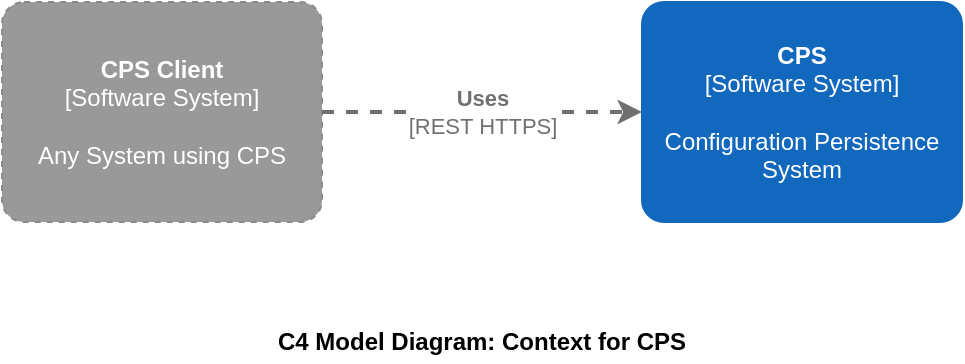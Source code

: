 <mxfile compressed="false" version="14.4.3" type="device" pages="3">
  <diagram id="m9N0mG9oFokUhv817xMF" name="1 - Context">
    <mxGraphModel dx="1106" dy="430" grid="1" gridSize="10" guides="1" tooltips="1" connect="1" arrows="1" fold="1" page="0" pageScale="1" pageWidth="850" pageHeight="1100" math="0" shadow="0">
      <root>
        <mxCell id="aLPJSoMjrsKFrPPUY9yP-0" />
        <mxCell id="aLPJSoMjrsKFrPPUY9yP-1" parent="aLPJSoMjrsKFrPPUY9yP-0" />
        <object c4Name="CPS" c4Type="Software System" c4Description="Configuration Persistence System" label="&lt;b&gt;%c4Name%&lt;/b&gt;&lt;div&gt;[%c4Type%]&lt;/div&gt;&lt;br&gt;&lt;div&gt;%c4Description%&lt;/div&gt;" placeholders="1" id="n7QvrF7pLT_NwNc0QIQK-0">
          <mxCell style="rounded=1;whiteSpace=wrap;html=1;labelBackgroundColor=none;fillColor=#1168BD;fontColor=#ffffff;align=center;arcSize=10;strokeColor=#1168BD;metaEdit=1;metaData={&quot;c4Type&quot;:{&quot;editable&quot;:false}};points=[[0.25,0,0],[0.5,0,0],[0.75,0,0],[1,0.25,0],[1,0.5,0],[1,0.75,0],[0.75,1,0],[0.5,1,0],[0.25,1,0],[0,0.75,0],[0,0.5,0],[0,0.25,0]];" parent="aLPJSoMjrsKFrPPUY9yP-1" vertex="1">
            <mxGeometry x="600" y="520" width="160" height="110.0" as="geometry" />
          </mxCell>
        </object>
        <object placeholders="1" c4Name="CPS Client" c4Type="Software System" c4Description="Any System using CPS" label="&lt;b&gt;%c4Name%&lt;/b&gt;&lt;div&gt;[%c4Type%]&lt;/div&gt;&lt;br&gt;&lt;div&gt;%c4Description%&lt;/div&gt;" id="n7QvrF7pLT_NwNc0QIQK-1">
          <mxCell style="rounded=1;whiteSpace=wrap;html=1;labelBackgroundColor=none;fillColor=#999999;fontColor=#ffffff;align=center;arcSize=10;strokeColor=#8A8A8A;metaEdit=1;metaData={&quot;c4Type&quot;:{&quot;editable&quot;:false}};points=[[0.25,0,0],[0.5,0,0],[0.75,0,0],[1,0.25,0],[1,0.5,0],[1,0.75,0],[0.75,1,0],[0.5,1,0],[0.25,1,0],[0,0.75,0],[0,0.5,0],[0,0.25,0]];dashed=1;" parent="aLPJSoMjrsKFrPPUY9yP-1" vertex="1">
            <mxGeometry x="280" y="520" width="160" height="110.0" as="geometry" />
          </mxCell>
        </object>
        <object placeholders="1" c4Type="Relationship" c4Technology="REST HTTPS" c4Description="Uses" label="&lt;div style=&quot;text-align: left&quot;&gt;&lt;div style=&quot;text-align: center&quot;&gt;&lt;b&gt;%c4Description%&lt;/b&gt;&lt;/div&gt;&lt;div style=&quot;text-align: center&quot;&gt;[%c4Technology%]&lt;/div&gt;&lt;/div&gt;" id="n7QvrF7pLT_NwNc0QIQK-2">
          <mxCell style="edgeStyle=none;rounded=0;html=1;jettySize=auto;orthogonalLoop=1;strokeColor=#707070;strokeWidth=2;fontColor=#707070;jumpStyle=none;dashed=1;metaEdit=1;metaData={&quot;c4Type&quot;:{&quot;editable&quot;:false}};" parent="aLPJSoMjrsKFrPPUY9yP-1" source="n7QvrF7pLT_NwNc0QIQK-1" target="n7QvrF7pLT_NwNc0QIQK-0" edge="1">
            <mxGeometry width="160" relative="1" as="geometry">
              <mxPoint x="560" y="620" as="sourcePoint" />
              <mxPoint x="720" y="620" as="targetPoint" />
            </mxGeometry>
          </mxCell>
        </object>
        <mxCell id="n7QvrF7pLT_NwNc0QIQK-3" value="&lt;b&gt;C4 Model Diagram: Context for CPS &lt;br&gt;&lt;/b&gt;" style="text;html=1;strokeColor=none;fillColor=none;align=center;verticalAlign=middle;whiteSpace=wrap;rounded=0;" parent="aLPJSoMjrsKFrPPUY9yP-1" vertex="1">
          <mxGeometry x="280" y="680" width="480" height="20" as="geometry" />
        </mxCell>
      </root>
    </mxGraphModel>
  </diagram>
  <diagram name="2 - Container" id="JPY2NUiZugRRU_b5vx4t">
    <mxGraphModel dx="1426" dy="930" grid="1" gridSize="10" guides="1" tooltips="1" connect="1" arrows="1" fold="1" page="1" pageScale="1" pageWidth="1600" pageHeight="900" math="0" shadow="0">
      <root>
        <mxCell id="aygrpSqbkkOvzgApTluy-0" />
        <mxCell id="aygrpSqbkkOvzgApTluy-1" parent="aygrpSqbkkOvzgApTluy-0" />
        <object placeholders="1" c4Name="CPS" c4Type="ExecutionEnvironment" c4Application="Software System" label="&lt;div style=&quot;&quot;&gt;%c4Name%&lt;/div&gt;&lt;div style=&quot;&quot;&gt;[%c4Application%]&lt;/div&gt;" id="VvXDDabhtIrAP30ouDCn-6">
          <mxCell style="rounded=1;whiteSpace=wrap;html=1;labelBackgroundColor=none;fontColor=#000000;align=left;arcSize=5;strokeColor=#000000;verticalAlign=bottom;metaEdit=1;metaData={&quot;c4Type&quot;:{&quot;editable&quot;:false}};points=[[0.25,0,0],[0.5,0,0],[0.75,0,0],[1,0.25,0],[1,0.5,0],[1,0.75,0],[0.75,1,0],[0.5,1,0],[0.25,1,0],[0,0.75,0],[0,0.5,0],[0,0.25,0]];dashed=1;fillColor=none;fontStyle=1;spacingLeft=20;spacingBottom=10;" parent="aygrpSqbkkOvzgApTluy-1" vertex="1">
            <mxGeometry x="560" y="40" width="680" height="660" as="geometry" />
          </mxCell>
        </object>
        <object placeholders="1" c4Name="CPS" c4Type="Container" c4Technology="Spring Boot Web Application" c4Description="CPS Core &amp; NCMP" label="&lt;b&gt;%c4Name%&lt;/b&gt;&lt;div&gt;[%c4Type%: %c4Technology%]&lt;/div&gt;&lt;br&gt;&lt;div&gt;%c4Description%&lt;/div&gt;" id="VvXDDabhtIrAP30ouDCn-0">
          <mxCell style="rounded=1;whiteSpace=wrap;html=1;labelBackgroundColor=none;fillColor=#438DD5;fontColor=#ffffff;align=center;arcSize=10;strokeColor=#3C7FC0;metaEdit=1;metaData={&quot;c4Type&quot;:{&quot;editable&quot;:false}};points=[[0.25,0,0],[0.5,0,0],[0.75,0,0],[1,0.25,0],[1,0.5,0],[1,0.75,0],[0.75,1,0],[0.5,1,0],[0.25,1,0],[0,0.75,0],[0,0.5,0],[0,0.25,0]];" parent="aygrpSqbkkOvzgApTluy-1" vertex="1">
            <mxGeometry x="600" y="80" width="240" height="160" as="geometry" />
          </mxCell>
        </object>
        <object placeholders="1" c4Name="CPS Temporal" c4Type="Container" c4Technology="Spring Boot Web Application" c4Description="Manages configuration and state data in time oriented perspective:&#xa;&#xa;* Persists event data received from Kafka&#xa;* Provide a REST API to retrieve data" label="&lt;b&gt;%c4Name%&lt;/b&gt;&lt;div&gt;[%c4Type%: %c4Technology%]&lt;/div&gt;&lt;br&gt;&lt;div&gt;%c4Description%&lt;/div&gt;" id="VvXDDabhtIrAP30ouDCn-1">
          <mxCell style="rounded=1;whiteSpace=wrap;html=1;labelBackgroundColor=none;fillColor=#438DD5;fontColor=#ffffff;align=center;arcSize=10;strokeColor=#3C7FC0;metaEdit=1;metaData={&quot;c4Type&quot;:{&quot;editable&quot;:false}};points=[[0.25,0,0],[0.5,0,0],[0.75,0,0],[1,0.25,0],[1,0.5,0],[1,0.75,0],[0.75,1,0],[0.5,1,0],[0.25,1,0],[0,0.75,0],[0,0.5,0],[0,0.25,0]];" parent="aygrpSqbkkOvzgApTluy-1" vertex="1">
            <mxGeometry x="600" y="480" width="240" height="160" as="geometry" />
          </mxCell>
        </object>
        <object placeholders="1" c4Type="Database" c4Technology="Relational Database" c4Description="Stores Yang models and data instances for configurations and states" label="%c4Type%&lt;div&gt;[Container:&amp;nbsp;%c4Technology%]&lt;/div&gt;&lt;br&gt;&lt;div&gt;%c4Description%&lt;/div&gt;" id="DYcEJ0gAoB4SbPcNFGhD-0">
          <mxCell style="shape=cylinder;whiteSpace=wrap;html=1;boundedLbl=1;rounded=0;labelBackgroundColor=none;fillColor=#76608a;fontSize=12;fontColor=#ffffff;align=center;strokeColor=#432D57;metaEdit=1;points=[[0.5,0,0],[1,0.25,0],[1,0.5,0],[1,0.75,0],[0.5,1,0],[0,0.75,0],[0,0.5,0],[0,0.25,0]];metaData={&quot;c4Type&quot;:{&quot;editable&quot;:false}};dashed=1;" parent="aygrpSqbkkOvzgApTluy-1" vertex="1">
            <mxGeometry x="1040" y="80" width="160" height="160" as="geometry" />
          </mxCell>
        </object>
        <object placeholders="1" c4Type="Database" c4Technology="Time-series Database" c4Description="Stores time-series data for configuations and states" label="%c4Type%&lt;div&gt;[Container:&amp;nbsp;%c4Technology%]&lt;/div&gt;&lt;br&gt;&lt;div&gt;%c4Description%&lt;/div&gt;" id="DYcEJ0gAoB4SbPcNFGhD-1">
          <mxCell style="shape=cylinder;whiteSpace=wrap;html=1;boundedLbl=1;rounded=0;labelBackgroundColor=none;fillColor=#76608a;fontSize=12;fontColor=#ffffff;align=center;strokeColor=#432D57;metaEdit=1;points=[[0.5,0,0],[1,0.25,0],[1,0.5,0],[1,0.75,0],[0.5,1,0],[0,0.75,0],[0,0.5,0],[0,0.25,0]];metaData={&quot;c4Type&quot;:{&quot;editable&quot;:false}};dashed=1;" parent="aygrpSqbkkOvzgApTluy-1" vertex="1">
            <mxGeometry x="1040" y="480" width="160" height="160" as="geometry" />
          </mxCell>
        </object>
        <object placeholders="1" c4Type="Relationship" c4Technology="Kafka" c4Description="Publishes data updated events" label="&lt;div style=&quot;text-align: left&quot;&gt;&lt;div style=&quot;text-align: center&quot;&gt;&lt;b&gt;%c4Description%&lt;/b&gt;&lt;/div&gt;&lt;div style=&quot;text-align: center&quot;&gt;[%c4Technology%]&lt;/div&gt;&lt;/div&gt;" id="DYcEJ0gAoB4SbPcNFGhD-4">
          <mxCell style="edgeStyle=none;rounded=0;html=1;jettySize=auto;orthogonalLoop=1;strokeColor=#707070;strokeWidth=2;fontColor=#707070;jumpStyle=none;dashed=1;metaEdit=1;metaData={&quot;c4Type&quot;:{&quot;editable&quot;:false}};" parent="aygrpSqbkkOvzgApTluy-1" source="VvXDDabhtIrAP30ouDCn-0" edge="1">
            <mxGeometry width="160" relative="1" as="geometry">
              <mxPoint x="840" y="140" as="sourcePoint" />
              <mxPoint x="720" y="320" as="targetPoint" />
            </mxGeometry>
          </mxCell>
        </object>
        <object placeholders="1" c4Type="Relationship" c4Technology="JDBC" c4Description="Reads from and writes to" label="&lt;div style=&quot;text-align: left&quot;&gt;&lt;div style=&quot;text-align: center&quot;&gt;&lt;b&gt;%c4Description%&lt;/b&gt;&lt;/div&gt;&lt;div style=&quot;text-align: center&quot;&gt;[%c4Technology%]&lt;/div&gt;&lt;/div&gt;" id="DYcEJ0gAoB4SbPcNFGhD-6">
          <mxCell style="edgeStyle=none;rounded=0;html=1;jettySize=auto;orthogonalLoop=1;strokeColor=#707070;strokeWidth=2;fontColor=#707070;jumpStyle=none;dashed=1;metaEdit=1;metaData={&quot;c4Type&quot;:{&quot;editable&quot;:false}};" parent="aygrpSqbkkOvzgApTluy-1" source="VvXDDabhtIrAP30ouDCn-1" target="DYcEJ0gAoB4SbPcNFGhD-1" edge="1">
            <mxGeometry width="160" relative="1" as="geometry">
              <mxPoint x="840" y="350" as="sourcePoint" />
              <mxPoint x="1000" y="350" as="targetPoint" />
            </mxGeometry>
          </mxCell>
        </object>
        <object placeholders="1" c4Type="Relationship" c4Technology="JDBC" c4Description="Reads from and writes to" label="&lt;div style=&quot;text-align: left&quot;&gt;&lt;div style=&quot;text-align: center&quot;&gt;&lt;b&gt;%c4Description%&lt;/b&gt;&lt;/div&gt;&lt;div style=&quot;text-align: center&quot;&gt;[%c4Technology%]&lt;/div&gt;&lt;/div&gt;" id="DYcEJ0gAoB4SbPcNFGhD-7">
          <mxCell style="edgeStyle=none;rounded=0;html=1;jettySize=auto;orthogonalLoop=1;strokeColor=#707070;strokeWidth=2;fontColor=#707070;jumpStyle=none;dashed=1;metaEdit=1;metaData={&quot;c4Type&quot;:{&quot;editable&quot;:false}};exitX=1;exitY=0.5;exitDx=0;exitDy=0;exitPerimeter=0;" parent="aygrpSqbkkOvzgApTluy-1" source="VvXDDabhtIrAP30ouDCn-0" target="DYcEJ0gAoB4SbPcNFGhD-0" edge="1">
            <mxGeometry width="160" relative="1" as="geometry">
              <mxPoint x="840" y="140" as="sourcePoint" />
              <mxPoint x="1000" y="140" as="targetPoint" />
            </mxGeometry>
          </mxCell>
        </object>
        <object placeholders="1" c4Name="" c4Type="Container" c4Technology="Kafka" c4Description="Event Streaming Platform" label="&lt;b&gt;%c4Name%&lt;/b&gt;&lt;div&gt;[%c4Type%: %c4Technology%]&lt;/div&gt;&lt;br&gt;&lt;div&gt;%c4Description%&lt;/div&gt;" id="LbQYKKQB3BOqP23mHoh8-0">
          <mxCell style="rounded=1;whiteSpace=wrap;html=1;labelBackgroundColor=none;fillColor=#76608a;fontColor=#ffffff;align=center;arcSize=10;strokeColor=#432D57;metaEdit=1;metaData={&quot;c4Type&quot;:{&quot;editable&quot;:false}};points=[[0.25,0,0],[0.5,0,0],[0.75,0,0],[1,0.25,0],[1,0.5,0],[1,0.75,0],[0.75,1,0],[0.5,1,0],[0.25,1,0],[0,0.75,0],[0,0.5,0],[0,0.25,0]];dashed=1;" parent="aygrpSqbkkOvzgApTluy-1" vertex="1">
            <mxGeometry x="640" y="320" width="160" height="80" as="geometry" />
          </mxCell>
        </object>
        <object placeholders="1" c4Type="Relationship" c4Technology="Kafka" c4Description="Listens to data updated events" label="&lt;div style=&quot;text-align: left&quot;&gt;&lt;div style=&quot;text-align: center&quot;&gt;&lt;b&gt;%c4Description%&lt;/b&gt;&lt;/div&gt;&lt;div style=&quot;text-align: center&quot;&gt;[%c4Technology%]&lt;/div&gt;&lt;/div&gt;" id="LbQYKKQB3BOqP23mHoh8-1">
          <mxCell style="edgeStyle=none;rounded=0;html=1;entryX=0.5;entryY=1;jettySize=auto;orthogonalLoop=1;strokeColor=#707070;strokeWidth=2;fontColor=#707070;jumpStyle=none;dashed=1;metaEdit=1;metaData={&quot;c4Type&quot;:{&quot;editable&quot;:false}};exitX=0.5;exitY=0;exitDx=0;exitDy=0;exitPerimeter=0;entryDx=0;entryDy=0;entryPerimeter=0;" parent="aygrpSqbkkOvzgApTluy-1" source="VvXDDabhtIrAP30ouDCn-1" target="LbQYKKQB3BOqP23mHoh8-0" edge="1">
            <mxGeometry width="160" relative="1" as="geometry">
              <mxPoint x="690" y="300" as="sourcePoint" />
              <mxPoint x="850" y="300" as="targetPoint" />
            </mxGeometry>
          </mxCell>
        </object>
        <object placeholders="1" c4Name="CPS Client" c4Type="Software System" c4Description="Any System using CPS" label="&lt;b&gt;%c4Name%&lt;/b&gt;&lt;div&gt;[%c4Type%]&lt;/div&gt;&lt;br&gt;&lt;div&gt;%c4Description%&lt;/div&gt;" id="UPsEvz4S6yfWZ1BeWn51-0">
          <mxCell style="rounded=1;whiteSpace=wrap;html=1;labelBackgroundColor=none;fillColor=#999999;fontColor=#ffffff;align=center;arcSize=10;strokeColor=#8A8A8A;metaEdit=1;metaData={&quot;c4Type&quot;:{&quot;editable&quot;:false}};points=[[0.25,0,0],[0.5,0,0],[0.75,0,0],[1,0.25,0],[1,0.5,0],[1,0.75,0],[0.75,1,0],[0.5,1,0],[0.25,1,0],[0,0.75,0],[0,0.5,0],[0,0.25,0]];dashed=1;" parent="aygrpSqbkkOvzgApTluy-1" vertex="1">
            <mxGeometry x="40" y="100" width="200" height="120" as="geometry" />
          </mxCell>
        </object>
        <object placeholders="1" c4Type="Relationship" c4Technology="REST HTTPS" c4Description="Requests to access Yang models (read, write)" label="&lt;div style=&quot;text-align: left&quot;&gt;&lt;div style=&quot;text-align: center&quot;&gt;&lt;b&gt;%c4Description%&lt;/b&gt;&lt;/div&gt;&lt;div style=&quot;text-align: center&quot;&gt;[%c4Technology%]&lt;/div&gt;&lt;/div&gt;" id="UPsEvz4S6yfWZ1BeWn51-2">
          <mxCell style="edgeStyle=none;rounded=0;html=1;jettySize=auto;orthogonalLoop=1;strokeColor=#707070;strokeWidth=2;fontColor=#707070;jumpStyle=none;dashed=1;metaEdit=1;metaData={&quot;c4Type&quot;:{&quot;editable&quot;:false}};exitX=1;exitY=0.25;exitDx=0;exitDy=0;exitPerimeter=0;entryX=0.004;entryY=0.325;entryDx=0;entryDy=0;entryPerimeter=0;" parent="aygrpSqbkkOvzgApTluy-1" source="UPsEvz4S6yfWZ1BeWn51-0" target="VvXDDabhtIrAP30ouDCn-0" edge="1">
            <mxGeometry width="160" relative="1" as="geometry">
              <mxPoint x="550" y="300" as="sourcePoint" />
              <mxPoint x="600" y="141" as="targetPoint" />
            </mxGeometry>
          </mxCell>
        </object>
        <object placeholders="1" c4Type="Relationship" c4Technology="REST HTTPS" c4Description="Requests to access data instances (read only)" label="&lt;div style=&quot;text-align: left&quot;&gt;&lt;div style=&quot;text-align: center&quot;&gt;&lt;b&gt;%c4Description%&lt;/b&gt;&lt;/div&gt;&lt;div style=&quot;text-align: center&quot;&gt;[%c4Technology%]&lt;/div&gt;&lt;/div&gt;" id="UPsEvz4S6yfWZ1BeWn51-3">
          <mxCell style="edgeStyle=none;rounded=0;html=1;jettySize=auto;orthogonalLoop=1;strokeColor=#707070;strokeWidth=2;fontColor=#707070;jumpStyle=none;dashed=1;metaEdit=1;metaData={&quot;c4Type&quot;:{&quot;editable&quot;:false}};exitX=0.5;exitY=1;exitDx=0;exitDy=0;exitPerimeter=0;" parent="aygrpSqbkkOvzgApTluy-1" source="UPsEvz4S6yfWZ1BeWn51-0" target="VvXDDabhtIrAP30ouDCn-1" edge="1">
            <mxGeometry x="0.4" width="160" relative="1" as="geometry">
              <mxPoint x="550" y="300" as="sourcePoint" />
              <mxPoint x="710" y="300" as="targetPoint" />
              <Array as="points">
                <mxPoint x="140" y="560" />
              </Array>
              <mxPoint as="offset" />
            </mxGeometry>
          </mxCell>
        </object>
        <object placeholders="1" c4Type="Relationship" c4Technology="REST HTTPS" c4Description="Requests to access data instances (read, write)&#xa;" label="&lt;div style=&quot;text-align: left&quot;&gt;&lt;div style=&quot;text-align: center&quot;&gt;&lt;b&gt;%c4Description%&lt;/b&gt;&lt;/div&gt;&lt;div style=&quot;text-align: center&quot;&gt;[%c4Technology%]&lt;/div&gt;&lt;/div&gt;" id="UPsEvz4S6yfWZ1BeWn51-5">
          <mxCell style="edgeStyle=none;rounded=0;html=1;jettySize=auto;orthogonalLoop=1;strokeColor=#707070;strokeWidth=2;fontColor=#707070;jumpStyle=none;dashed=1;metaEdit=1;metaData={&quot;c4Type&quot;:{&quot;editable&quot;:false}};entryX=0;entryY=0.706;entryDx=0;entryDy=0;entryPerimeter=0;exitX=1;exitY=0.75;exitDx=0;exitDy=0;exitPerimeter=0;" parent="aygrpSqbkkOvzgApTluy-1" source="UPsEvz4S6yfWZ1BeWn51-0" target="VvXDDabhtIrAP30ouDCn-0" edge="1">
            <mxGeometry width="160" relative="1" as="geometry">
              <mxPoint x="660" y="220" as="sourcePoint" />
              <mxPoint x="820" y="220" as="targetPoint" />
            </mxGeometry>
          </mxCell>
        </object>
        <mxCell id="eIXj7fXunNzJrPNwKd9a-0" value="&lt;b&gt;C4 Model Diagram: Containers for CPS Software System&lt;br&gt;&lt;/b&gt;" style="text;html=1;strokeColor=none;fillColor=none;align=center;verticalAlign=middle;whiteSpace=wrap;rounded=0;" parent="aygrpSqbkkOvzgApTluy-1" vertex="1">
          <mxGeometry x="40" y="720" width="1200" height="20" as="geometry" />
        </mxCell>
      </root>
    </mxGraphModel>
  </diagram>
  <diagram name="3 - Component" id="FSBQ0rRGo3lvYgAvyx9z">
    <mxGraphModel dx="1426" dy="1830" grid="1" gridSize="10" guides="1" tooltips="1" connect="1" arrows="1" fold="1" page="1" pageScale="1" pageWidth="1600" pageHeight="900" math="0" shadow="0">
      <root>
        <mxCell id="pXK3wsoGIggQOLuWKjR7-0" />
        <mxCell id="pXK3wsoGIggQOLuWKjR7-1" parent="pXK3wsoGIggQOLuWKjR7-0" />
        <object placeholders="1" c4Name="CPS Temporal" c4Type="ExecutionEnvironment" c4Application="Container" label="&lt;div style=&quot;text-align: left&quot;&gt;%c4Name%&lt;/div&gt;&lt;div style=&quot;text-align: left&quot;&gt;[%c4Application%]&lt;/div&gt;" id="IK63k8C9VBz3Q7PSkE2y-0">
          <mxCell style="rounded=1;whiteSpace=wrap;html=1;labelBackgroundColor=none;fontColor=#000000;align=left;arcSize=5;strokeColor=#000000;verticalAlign=bottom;metaEdit=1;metaData={&quot;c4Type&quot;:{&quot;editable&quot;:false}};points=[[0.25,0,0],[0.5,0,0],[0.75,0,0],[1,0.25,0],[1,0.5,0],[1,0.75,0],[0.75,1,0],[0.5,1,0],[0.25,1,0],[0,0.75,0],[0,0.5,0],[0,0.25,0]];dashed=1;fillColor=none;fontStyle=1;spacingLeft=20;spacingBottom=10;" parent="pXK3wsoGIggQOLuWKjR7-1" vertex="1">
            <mxGeometry x="280" y="-720" width="1320" height="710" as="geometry" />
          </mxCell>
        </object>
        <object placeholders="1" c4Name="Event Listener" c4Type="Component" c4Technology="package" c4Description="* Listens to data events from dmaap or kafka topics&#xa;* Convert data events to domain entities.&#xa;* Invoke the service to have data corresponding to the event stored." label="&lt;b&gt;%c4Name%&lt;/b&gt;&lt;div&gt;[%c4Type%: %c4Technology%]&lt;/div&gt;&lt;br&gt;&lt;div&gt;%c4Description%&lt;/div&gt;" id="tFX4Mo9XF-j56_hR2olL-0">
          <mxCell style="rounded=1;whiteSpace=wrap;html=1;labelBackgroundColor=none;fillColor=#85BBF0;fontColor=#ffffff;align=center;arcSize=10;strokeColor=#78A8D8;metaEdit=1;metaData={&quot;c4Type&quot;:{&quot;editable&quot;:false}};points=[[0.25,0,0],[0.5,0,0],[0.75,0,0],[1,0.25,0],[1,0.5,0],[1,0.75,0],[0.75,1,0],[0.5,1,0],[0.25,1,0],[0,0.75,0],[0,0.5,0],[0,0.25,0]];shadow=0;glass=0;dashed=1;sketch=0;" parent="pXK3wsoGIggQOLuWKjR7-1" vertex="1">
            <mxGeometry x="556.25" y="-680" width="242.5" height="160" as="geometry" />
          </mxCell>
        </object>
        <object placeholders="1" c4Name="Controller" c4Type="Component" c4Technology="package" c4Description="* Receives rest client query requests with dtos.&#xa;* Converts dtos to domain entities and vice-versa.&#xa;* Invokes service processes.&#xa;* Responds to the client with dtos." label="&lt;b&gt;%c4Name%&lt;/b&gt;&lt;div&gt;[%c4Type%: %c4Technology%]&lt;/div&gt;&lt;br&gt;&lt;div&gt;%c4Description%&lt;/div&gt;" id="tFX4Mo9XF-j56_hR2olL-1">
          <mxCell style="rounded=1;whiteSpace=wrap;html=1;labelBackgroundColor=none;fillColor=#85BBF0;fontColor=#ffffff;align=center;arcSize=10;strokeColor=#78A8D8;metaEdit=1;metaData={&quot;c4Type&quot;:{&quot;editable&quot;:false}};points=[[0.25,0,0],[0.5,0,0],[0.75,0,0],[1,0.25,0],[1,0.5,0],[1,0.75,0],[0.75,1,0],[0.5,1,0],[0.25,1,0],[0,0.75,0],[0,0.5,0],[0,0.25,0]];shadow=0;glass=0;dashed=1;sketch=0;" parent="pXK3wsoGIggQOLuWKjR7-1" vertex="1">
            <mxGeometry x="556.25" y="-440" width="245" height="160" as="geometry" />
          </mxCell>
        </object>
        <object placeholders="1" c4Name="Service" c4Type="Component" c4Technology="package" c4Description="Handles business processing using domain entities for either storing or querying data." label="&lt;b&gt;%c4Name%&lt;/b&gt;&lt;div&gt;[%c4Type%: %c4Technology%]&lt;/div&gt;&lt;br&gt;&lt;div&gt;%c4Description%&lt;/div&gt;" id="tFX4Mo9XF-j56_hR2olL-2">
          <mxCell style="rounded=1;whiteSpace=wrap;html=1;labelBackgroundColor=none;fillColor=#85BBF0;fontColor=#ffffff;align=center;arcSize=10;strokeColor=#78A8D8;metaEdit=1;metaData={&quot;c4Type&quot;:{&quot;editable&quot;:false}};points=[[0.25,0,0],[0.5,0,0],[0.75,0,0],[1,0.25,0],[1,0.5,0],[1,0.75,0],[0.75,1,0],[0.5,1,0],[0.25,1,0],[0,0.75,0],[0,0.5,0],[0,0.25,0]];shadow=0;glass=0;dashed=1;sketch=0;" parent="pXK3wsoGIggQOLuWKjR7-1" vertex="1">
            <mxGeometry x="920" y="-560" width="240" height="160" as="geometry" />
          </mxCell>
        </object>
        <object placeholders="1" c4Name="Repository" c4Type="Component" c4Technology="package" c4Description="Handles data persistance and retrieval to data store by ensuring object relational mapping." label="&lt;b&gt;%c4Name%&lt;/b&gt;&lt;div&gt;[%c4Type%: %c4Technology%]&lt;/div&gt;&lt;br&gt;&lt;div&gt;%c4Description%&lt;/div&gt;" id="tFX4Mo9XF-j56_hR2olL-3">
          <mxCell style="rounded=1;whiteSpace=wrap;html=1;labelBackgroundColor=none;fillColor=#85BBF0;fontColor=#ffffff;align=center;arcSize=10;strokeColor=#78A8D8;metaEdit=1;metaData={&quot;c4Type&quot;:{&quot;editable&quot;:false}};points=[[0.25,0,0],[0.5,0,0],[0.75,0,0],[1,0.25,0],[1,0.5,0],[1,0.75,0],[0.75,1,0],[0.5,1,0],[0.25,1,0],[0,0.75,0],[0,0.5,0],[0,0.25,0]];shadow=0;glass=0;dashed=1;sketch=0;" parent="pXK3wsoGIggQOLuWKjR7-1" vertex="1">
            <mxGeometry x="1280" y="-560" width="240" height="160" as="geometry" />
          </mxCell>
        </object>
        <object placeholders="1" c4Name="DTO" c4Type="Component" c4Technology="package" c4Description="Represents data transfer objects received  from and returned to rest clients." label="&lt;b&gt;%c4Name%&lt;/b&gt;&lt;div&gt;[%c4Type%: %c4Technology%]&lt;/div&gt;&lt;br&gt;&lt;div&gt;%c4Description%&lt;/div&gt;" id="tFX4Mo9XF-j56_hR2olL-4">
          <mxCell style="rounded=1;whiteSpace=wrap;html=1;labelBackgroundColor=none;fontColor=#ffffff;align=center;arcSize=10;strokeColor=#78A8D8;metaEdit=1;metaData={&quot;c4Type&quot;:{&quot;editable&quot;:false}};points=[[0.25,0,0],[0.5,0,0],[0.75,0,0],[1,0.25,0],[1,0.5,0],[1,0.75,0],[0.75,1,0],[0.5,1,0],[0.25,1,0],[0,0.75,0],[0,0.5,0],[0,0.25,0]];shadow=0;glass=0;dashed=1;sketch=0;fillColor=#CCCCFF;" parent="pXK3wsoGIggQOLuWKjR7-1" vertex="1">
            <mxGeometry x="597.5" y="-200" width="162.5" height="120" as="geometry" />
          </mxCell>
        </object>
        <object placeholders="1" c4Name="Domain" c4Type="Component" c4Technology="package" c4Description="Represents data domain entities to be used for business processing and persistence." label="&lt;b&gt;%c4Name%&lt;/b&gt;&lt;div&gt;[%c4Type%: %c4Technology%]&lt;/div&gt;&lt;br&gt;&lt;div&gt;%c4Description%&lt;/div&gt;" id="tFX4Mo9XF-j56_hR2olL-5">
          <mxCell style="rounded=1;whiteSpace=wrap;html=1;labelBackgroundColor=none;fontColor=#ffffff;align=center;arcSize=10;strokeColor=#78A8D8;metaEdit=1;metaData={&quot;c4Type&quot;:{&quot;editable&quot;:false}};points=[[0.25,0,0],[0.5,0,0],[0.75,0,0],[1,0.25,0],[1,0.5,0],[1,0.75,0],[0.75,1,0],[0.5,1,0],[0.25,1,0],[0,0.75,0],[0,0.5,0],[0,0.25,0]];shadow=0;glass=0;dashed=1;sketch=0;fillColor=#CCCCFF;" parent="pXK3wsoGIggQOLuWKjR7-1" vertex="1">
            <mxGeometry x="1140" y="-240" width="160" height="120" as="geometry" />
          </mxCell>
        </object>
        <object placeholders="1" c4Name="Event Schema" c4Type="Component" c4Technology="package" c4Description="Represents events objects received by event listeners." label="&lt;b&gt;%c4Name%&lt;/b&gt;&lt;div&gt;[%c4Type%: %c4Technology%]&lt;/div&gt;&lt;br&gt;&lt;div&gt;%c4Description%&lt;/div&gt;" id="tFX4Mo9XF-j56_hR2olL-6">
          <mxCell style="rounded=1;whiteSpace=wrap;html=1;labelBackgroundColor=none;fontColor=#ffffff;align=center;arcSize=10;strokeColor=#78A8D8;metaEdit=1;metaData={&quot;c4Type&quot;:{&quot;editable&quot;:false}};points=[[0.25,0,0],[0.5,0,0],[0.75,0,0],[1,0.25,0],[1,0.5,0],[1,0.75,0],[0.75,1,0],[0.5,1,0],[0.25,1,0],[0,0.75,0],[0,0.5,0],[0,0.25,0]];shadow=0;glass=0;dashed=1;sketch=0;fillColor=#CCCCFF;" parent="pXK3wsoGIggQOLuWKjR7-1" vertex="1">
            <mxGeometry x="320" y="-660" width="160" height="120" as="geometry" />
          </mxCell>
        </object>
        <object placeholders="1" c4Type="Relationship" c4Technology="" c4Description="uses" label="&lt;div style=&quot;text-align: left&quot;&gt;&lt;div style=&quot;text-align: center&quot;&gt;&lt;b&gt;%c4Description%&lt;/b&gt;&lt;/div&gt;&lt;div style=&quot;text-align: center&quot;&gt;[%c4Technology%]&lt;/div&gt;&lt;/div&gt;" id="tFX4Mo9XF-j56_hR2olL-7">
          <mxCell style="edgeStyle=none;rounded=0;html=1;jettySize=auto;orthogonalLoop=1;strokeColor=#707070;strokeWidth=2;fontColor=#707070;jumpStyle=none;dashed=1;metaEdit=1;metaData={&quot;c4Type&quot;:{&quot;editable&quot;:false}};" parent="pXK3wsoGIggQOLuWKjR7-1" source="tFX4Mo9XF-j56_hR2olL-1" target="tFX4Mo9XF-j56_hR2olL-4" edge="1">
            <mxGeometry width="160" relative="1" as="geometry">
              <mxPoint x="840" y="-50" as="sourcePoint" />
              <mxPoint x="1000" y="-50" as="targetPoint" />
            </mxGeometry>
          </mxCell>
        </object>
        <object placeholders="1" c4Type="Relationship" c4Technology="" c4Description="uses" label="&lt;div style=&quot;text-align: left&quot;&gt;&lt;div style=&quot;text-align: center&quot;&gt;&lt;b&gt;%c4Description%&lt;/b&gt;&lt;/div&gt;&lt;div style=&quot;text-align: center&quot;&gt;[%c4Technology%]&lt;/div&gt;&lt;/div&gt;" id="tFX4Mo9XF-j56_hR2olL-8">
          <mxCell style="edgeStyle=none;rounded=0;html=1;jettySize=auto;orthogonalLoop=1;strokeColor=#707070;strokeWidth=2;fontColor=#707070;jumpStyle=none;dashed=1;metaEdit=1;metaData={&quot;c4Type&quot;:{&quot;editable&quot;:false}};" parent="pXK3wsoGIggQOLuWKjR7-1" source="tFX4Mo9XF-j56_hR2olL-1" target="tFX4Mo9XF-j56_hR2olL-5" edge="1">
            <mxGeometry width="160" relative="1" as="geometry">
              <mxPoint x="840" y="-50" as="sourcePoint" />
              <mxPoint x="1000" y="-50" as="targetPoint" />
            </mxGeometry>
          </mxCell>
        </object>
        <object placeholders="1" c4Type="Relationship" c4Technology="" c4Description="uses" label="&lt;div style=&quot;text-align: left&quot;&gt;&lt;div style=&quot;text-align: center&quot;&gt;&lt;b&gt;%c4Description%&lt;/b&gt;&lt;/div&gt;&lt;div style=&quot;text-align: center&quot;&gt;[%c4Technology%]&lt;/div&gt;&lt;/div&gt;" id="tFX4Mo9XF-j56_hR2olL-10">
          <mxCell style="edgeStyle=none;rounded=0;html=1;jettySize=auto;orthogonalLoop=1;strokeColor=#707070;strokeWidth=2;fontColor=#707070;jumpStyle=none;dashed=1;metaEdit=1;metaData={&quot;c4Type&quot;:{&quot;editable&quot;:false}};" parent="pXK3wsoGIggQOLuWKjR7-1" source="tFX4Mo9XF-j56_hR2olL-0" target="tFX4Mo9XF-j56_hR2olL-6" edge="1">
            <mxGeometry width="160" relative="1" as="geometry">
              <mxPoint x="840" y="-50" as="sourcePoint" />
              <mxPoint x="1000" y="-50" as="targetPoint" />
            </mxGeometry>
          </mxCell>
        </object>
        <object placeholders="1" c4Type="Relationship" c4Technology="" c4Description="uses" label="&lt;div style=&quot;text-align: left&quot;&gt;&lt;div style=&quot;text-align: center&quot;&gt;&lt;b&gt;%c4Description%&lt;/b&gt;&lt;/div&gt;&lt;div style=&quot;text-align: center&quot;&gt;[%c4Technology%]&lt;/div&gt;&lt;/div&gt;" id="tFX4Mo9XF-j56_hR2olL-11">
          <mxCell style="edgeStyle=none;rounded=0;html=1;jettySize=auto;orthogonalLoop=1;strokeColor=#707070;strokeWidth=2;fontColor=#707070;jumpStyle=none;dashed=1;metaEdit=1;metaData={&quot;c4Type&quot;:{&quot;editable&quot;:false}};" parent="pXK3wsoGIggQOLuWKjR7-1" source="tFX4Mo9XF-j56_hR2olL-0" target="tFX4Mo9XF-j56_hR2olL-5" edge="1">
            <mxGeometry width="160" relative="1" as="geometry">
              <mxPoint x="840" y="-50" as="sourcePoint" />
              <mxPoint x="1000" y="-50" as="targetPoint" />
              <Array as="points">
                <mxPoint x="1560" y="-600" />
                <mxPoint x="1560" y="-180" />
              </Array>
            </mxGeometry>
          </mxCell>
        </object>
        <object placeholders="1" c4Type="Relationship" c4Technology="" c4Description="uses" label="&lt;div style=&quot;text-align: left&quot;&gt;&lt;div style=&quot;text-align: center&quot;&gt;&lt;b&gt;%c4Description%&lt;/b&gt;&lt;/div&gt;&lt;div style=&quot;text-align: center&quot;&gt;[%c4Technology%]&lt;/div&gt;&lt;/div&gt;" id="tFX4Mo9XF-j56_hR2olL-12">
          <mxCell style="edgeStyle=none;rounded=0;html=1;jettySize=auto;orthogonalLoop=1;strokeColor=#707070;strokeWidth=2;fontColor=#707070;jumpStyle=none;dashed=1;metaEdit=1;metaData={&quot;c4Type&quot;:{&quot;editable&quot;:false}};" parent="pXK3wsoGIggQOLuWKjR7-1" source="tFX4Mo9XF-j56_hR2olL-2" target="tFX4Mo9XF-j56_hR2olL-5" edge="1">
            <mxGeometry width="160" relative="1" as="geometry">
              <mxPoint x="840" y="-50" as="sourcePoint" />
              <mxPoint x="1000" y="-50" as="targetPoint" />
            </mxGeometry>
          </mxCell>
        </object>
        <object placeholders="1" c4Type="Relationship" c4Technology="" c4Description="uses" label="&lt;div style=&quot;text-align: left&quot;&gt;&lt;div style=&quot;text-align: center&quot;&gt;&lt;b&gt;%c4Description%&lt;/b&gt;&lt;/div&gt;&lt;div style=&quot;text-align: center&quot;&gt;[%c4Technology%]&lt;/div&gt;&lt;/div&gt;" id="tFX4Mo9XF-j56_hR2olL-14">
          <mxCell style="edgeStyle=none;rounded=0;html=1;jettySize=auto;orthogonalLoop=1;strokeColor=#707070;strokeWidth=2;fontColor=#707070;jumpStyle=none;dashed=1;metaEdit=1;metaData={&quot;c4Type&quot;:{&quot;editable&quot;:false}};" parent="pXK3wsoGIggQOLuWKjR7-1" source="tFX4Mo9XF-j56_hR2olL-3" target="tFX4Mo9XF-j56_hR2olL-5" edge="1">
            <mxGeometry width="160" relative="1" as="geometry">
              <mxPoint x="840" y="-50" as="sourcePoint" />
              <mxPoint x="1000" y="-50" as="targetPoint" />
            </mxGeometry>
          </mxCell>
        </object>
        <object placeholders="1" c4Type="Relationship" c4Technology="with domain" c4Description="invokes" label="&lt;div style=&quot;text-align: left&quot;&gt;&lt;div style=&quot;text-align: center&quot;&gt;&lt;b&gt;%c4Description%&lt;/b&gt;&lt;/div&gt;&lt;div style=&quot;text-align: center&quot;&gt;[%c4Technology%]&lt;/div&gt;&lt;/div&gt;" id="tFX4Mo9XF-j56_hR2olL-15">
          <mxCell style="edgeStyle=none;rounded=0;html=1;jettySize=auto;orthogonalLoop=1;strokeColor=#707070;strokeWidth=2;fontColor=#707070;jumpStyle=none;dashed=1;metaEdit=1;metaData={&quot;c4Type&quot;:{&quot;editable&quot;:false}};" parent="pXK3wsoGIggQOLuWKjR7-1" source="tFX4Mo9XF-j56_hR2olL-0" target="tFX4Mo9XF-j56_hR2olL-2" edge="1">
            <mxGeometry width="160" relative="1" as="geometry">
              <mxPoint x="840" y="-50" as="sourcePoint" />
              <mxPoint x="1000" y="-50" as="targetPoint" />
            </mxGeometry>
          </mxCell>
        </object>
        <object placeholders="1" c4Type="Relationship" c4Technology="with domain" c4Description="invokes" label="&lt;div style=&quot;text-align: left&quot;&gt;&lt;div style=&quot;text-align: center&quot;&gt;&lt;b&gt;%c4Description%&lt;/b&gt;&lt;/div&gt;&lt;div style=&quot;text-align: center&quot;&gt;[%c4Technology%]&lt;/div&gt;&lt;/div&gt;" id="tFX4Mo9XF-j56_hR2olL-16">
          <mxCell style="edgeStyle=none;rounded=0;html=1;jettySize=auto;orthogonalLoop=1;strokeColor=#707070;strokeWidth=2;fontColor=#707070;jumpStyle=none;dashed=1;metaEdit=1;metaData={&quot;c4Type&quot;:{&quot;editable&quot;:false}};" parent="pXK3wsoGIggQOLuWKjR7-1" source="tFX4Mo9XF-j56_hR2olL-2" target="tFX4Mo9XF-j56_hR2olL-3" edge="1">
            <mxGeometry width="160" relative="1" as="geometry">
              <mxPoint x="840" y="-50" as="sourcePoint" />
              <mxPoint x="1000" y="-50" as="targetPoint" />
            </mxGeometry>
          </mxCell>
        </object>
        <object placeholders="1" c4Type="Relationship" c4Technology="with domain" c4Description="invokes" label="&lt;div style=&quot;text-align: left&quot;&gt;&lt;div style=&quot;text-align: center&quot;&gt;&lt;b&gt;%c4Description%&lt;/b&gt;&lt;/div&gt;&lt;div style=&quot;text-align: center&quot;&gt;[%c4Technology%]&lt;/div&gt;&lt;/div&gt;" id="tFX4Mo9XF-j56_hR2olL-17">
          <mxCell style="edgeStyle=none;rounded=0;html=1;jettySize=auto;orthogonalLoop=1;strokeColor=#707070;strokeWidth=2;fontColor=#707070;jumpStyle=none;dashed=1;metaEdit=1;metaData={&quot;c4Type&quot;:{&quot;editable&quot;:false}};" parent="pXK3wsoGIggQOLuWKjR7-1" source="tFX4Mo9XF-j56_hR2olL-1" target="tFX4Mo9XF-j56_hR2olL-2" edge="1">
            <mxGeometry width="160" relative="1" as="geometry">
              <mxPoint x="840" y="-50" as="sourcePoint" />
              <mxPoint x="1000" y="-50" as="targetPoint" />
            </mxGeometry>
          </mxCell>
        </object>
        <object placeholders="1" c4Name="CPS Client" c4Type="Software System" c4Description="Any System using CPS" label="&lt;b&gt;%c4Name%&lt;/b&gt;&lt;div&gt;[%c4Type%]&lt;/div&gt;&lt;br&gt;&lt;div&gt;%c4Description%&lt;/div&gt;" id="5Hsc-Ji1hUilTzy3JjiE-0">
          <mxCell style="rounded=1;whiteSpace=wrap;html=1;labelBackgroundColor=none;fillColor=#999999;fontColor=#ffffff;align=center;arcSize=10;strokeColor=#8A8A8A;metaEdit=1;metaData={&quot;c4Type&quot;:{&quot;editable&quot;:false}};points=[[0.25,0,0],[0.5,0,0],[0.75,0,0],[1,0.25,0],[1,0.5,0],[1,0.75,0],[0.75,1,0],[0.5,1,0],[0.25,1,0],[0,0.75,0],[0,0.5,0],[0,0.25,0]];dashed=1;" parent="pXK3wsoGIggQOLuWKjR7-1" vertex="1">
            <mxGeometry x="40" y="-600" width="200" height="120" as="geometry" />
          </mxCell>
        </object>
        <object placeholders="1" c4Type="Relationship" c4Technology="REST HTTPS" c4Description="Requests to access data instances (read only)" label="&lt;div style=&quot;text-align: left&quot;&gt;&lt;div style=&quot;text-align: center&quot;&gt;&lt;b&gt;%c4Description%&lt;/b&gt;&lt;/div&gt;&lt;div style=&quot;text-align: center&quot;&gt;[%c4Technology%]&lt;/div&gt;&lt;/div&gt;" id="5Hsc-Ji1hUilTzy3JjiE-1">
          <mxCell style="edgeStyle=none;rounded=0;html=1;jettySize=auto;orthogonalLoop=1;strokeColor=#707070;strokeWidth=2;fontColor=#707070;jumpStyle=none;dashed=1;metaEdit=1;metaData={&quot;c4Type&quot;:{&quot;editable&quot;:false}};" parent="pXK3wsoGIggQOLuWKjR7-1" source="5Hsc-Ji1hUilTzy3JjiE-0" target="tFX4Mo9XF-j56_hR2olL-1" edge="1">
            <mxGeometry x="-0.739" width="160" relative="1" as="geometry">
              <mxPoint x="90" y="-305" as="sourcePoint" />
              <mxPoint x="240" y="-360" as="targetPoint" />
              <Array as="points">
                <mxPoint x="140" y="-360" />
              </Array>
              <mxPoint as="offset" />
            </mxGeometry>
          </mxCell>
        </object>
        <object placeholders="1" c4Name="" c4Type="Container" c4Technology="DMaap / Kafka" c4Description="Event Streaming Platform" label="&lt;b&gt;%c4Name%&lt;/b&gt;&lt;div&gt;[%c4Type%: %c4Technology%]&lt;/div&gt;&lt;br&gt;&lt;div&gt;%c4Description%&lt;/div&gt;" id="TlkpZ26_bCk1EQCsjiNq-0">
          <mxCell style="rounded=1;whiteSpace=wrap;html=1;labelBackgroundColor=none;fillColor=#76608a;fontColor=#ffffff;align=center;arcSize=10;strokeColor=#432D57;metaEdit=1;metaData={&quot;c4Type&quot;:{&quot;editable&quot;:false}};points=[[0.25,0,0],[0.5,0,0],[0.75,0,0],[1,0.25,0],[1,0.5,0],[1,0.75,0],[0.75,1,0],[0.5,1,0],[0.25,1,0],[0,0.75,0],[0,0.5,0],[0,0.25,0]];dashed=1;" parent="pXK3wsoGIggQOLuWKjR7-1" vertex="1">
            <mxGeometry x="600" y="-860" width="160" height="80" as="geometry" />
          </mxCell>
        </object>
        <object placeholders="1" c4Type="Relationship" c4Technology="REST HTTP / Kafka" c4Description="Listen to data updated events" label="&lt;div style=&quot;text-align: left&quot;&gt;&lt;div style=&quot;text-align: center&quot;&gt;&lt;b&gt;%c4Description%&lt;/b&gt;&lt;/div&gt;&lt;div style=&quot;text-align: center&quot;&gt;[%c4Technology%]&lt;/div&gt;&lt;/div&gt;" id="TlkpZ26_bCk1EQCsjiNq-2">
          <mxCell style="edgeStyle=none;rounded=0;html=1;jettySize=auto;orthogonalLoop=1;strokeColor=#707070;strokeWidth=2;fontColor=#707070;jumpStyle=none;dashed=1;metaEdit=1;metaData={&quot;c4Type&quot;:{&quot;editable&quot;:false}};" parent="pXK3wsoGIggQOLuWKjR7-1" source="tFX4Mo9XF-j56_hR2olL-0" target="TlkpZ26_bCk1EQCsjiNq-0" edge="1">
            <mxGeometry x="0.25" width="160" relative="1" as="geometry">
              <mxPoint x="820" y="-380" as="sourcePoint" />
              <mxPoint x="980" y="-380" as="targetPoint" />
              <mxPoint as="offset" />
            </mxGeometry>
          </mxCell>
        </object>
        <object placeholders="1" c4Type="Database" c4Technology="Time-series Database" c4Description="Stores time-series data for configuations and states" label="%c4Type%&lt;div&gt;[Container:&amp;nbsp;%c4Technology%]&lt;/div&gt;&lt;br&gt;&lt;div&gt;%c4Description%&lt;/div&gt;" id="Xpv2-bJlh2nfwYRAs-3A-0">
          <mxCell style="shape=cylinder;whiteSpace=wrap;html=1;boundedLbl=1;rounded=0;labelBackgroundColor=none;fillColor=#76608a;fontSize=12;fontColor=#ffffff;align=center;strokeColor=#432D57;metaEdit=1;points=[[0.5,0,0],[1,0.25,0],[1,0.5,0],[1,0.75,0],[0.5,1,0],[0,0.75,0],[0,0.5,0],[0,0.25,0]];metaData={&quot;c4Type&quot;:{&quot;editable&quot;:false}};dashed=1;" parent="pXK3wsoGIggQOLuWKjR7-1" vertex="1">
            <mxGeometry x="1640" y="-730" width="160" height="160" as="geometry" />
          </mxCell>
        </object>
        <object placeholders="1" c4Type="Relationship" c4Technology="JDBC" c4Description="Reads from and writes to" label="&lt;div style=&quot;text-align: left&quot;&gt;&lt;div style=&quot;text-align: center&quot;&gt;&lt;b&gt;%c4Description%&lt;/b&gt;&lt;/div&gt;&lt;div style=&quot;text-align: center&quot;&gt;[%c4Technology%]&lt;/div&gt;&lt;/div&gt;" id="Xpv2-bJlh2nfwYRAs-3A-2">
          <mxCell style="edgeStyle=none;rounded=0;html=1;jettySize=auto;orthogonalLoop=1;strokeColor=#707070;strokeWidth=2;fontColor=#707070;jumpStyle=none;dashed=1;metaEdit=1;metaData={&quot;c4Type&quot;:{&quot;editable&quot;:false}};" parent="pXK3wsoGIggQOLuWKjR7-1" source="tFX4Mo9XF-j56_hR2olL-3" target="Xpv2-bJlh2nfwYRAs-3A-0" edge="1">
            <mxGeometry x="0.655" width="160" relative="1" as="geometry">
              <mxPoint x="1290" y="-360" as="sourcePoint" />
              <mxPoint x="1450" y="-360" as="targetPoint" />
              <Array as="points">
                <mxPoint x="1720" y="-480" />
              </Array>
              <mxPoint as="offset" />
            </mxGeometry>
          </mxCell>
        </object>
        <mxCell id="wYFbegCo-GFX-IaB-8hc-0" value="&lt;b&gt;C4 Model Diagram: Components for CPS Temporal Container&lt;br&gt;&lt;/b&gt;" style="text;html=1;strokeColor=none;fillColor=none;align=center;verticalAlign=middle;whiteSpace=wrap;rounded=0;" parent="pXK3wsoGIggQOLuWKjR7-1" vertex="1">
          <mxGeometry x="40" y="60" width="1760" height="20" as="geometry" />
        </mxCell>
      </root>
    </mxGraphModel>
  </diagram>
</mxfile>
